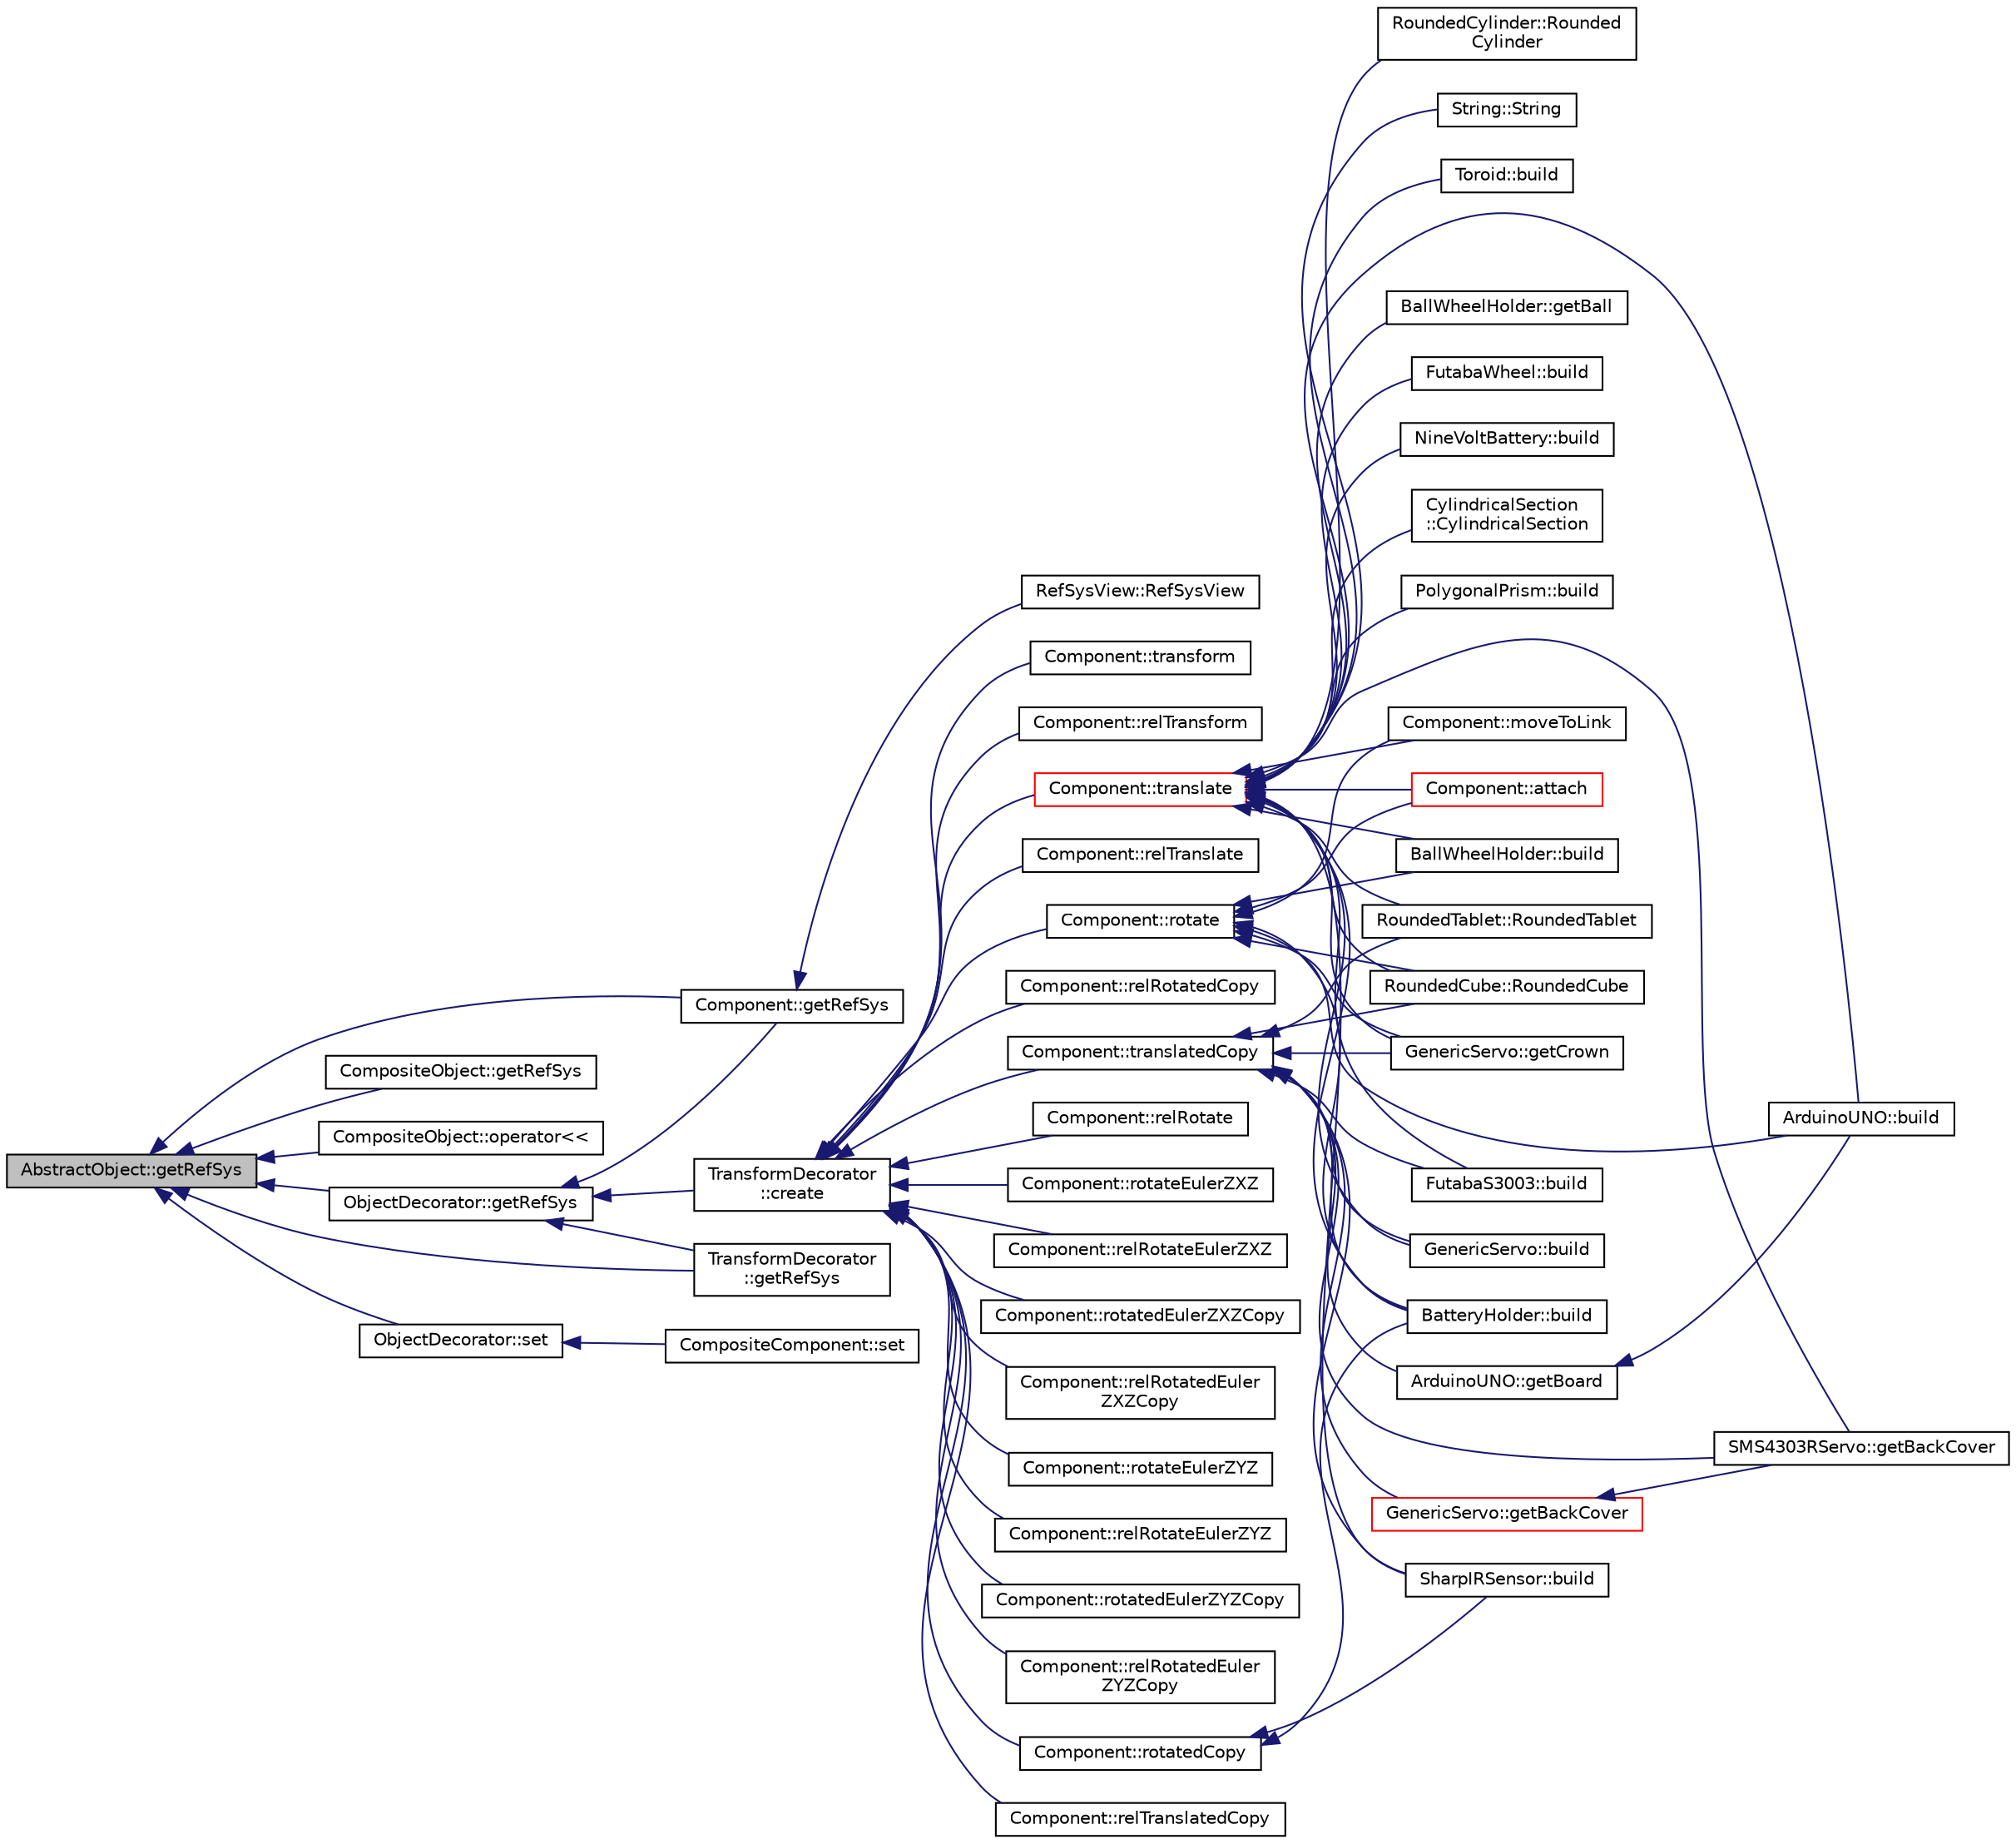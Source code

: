 digraph "AbstractObject::getRefSys"
{
  edge [fontname="Helvetica",fontsize="10",labelfontname="Helvetica",labelfontsize="10"];
  node [fontname="Helvetica",fontsize="10",shape=record];
  rankdir="LR";
  Node303 [label="AbstractObject::getRefSys",height=0.2,width=0.4,color="black", fillcolor="grey75", style="filled", fontcolor="black"];
  Node303 -> Node304 [dir="back",color="midnightblue",fontsize="10",style="solid",fontname="Helvetica"];
  Node304 [label="Component::getRefSys",height=0.2,width=0.4,color="black", fillcolor="white", style="filled",URL="$classComponent.html#aa3f50933e3474505fd241e6c9c1cf300"];
  Node304 -> Node305 [dir="back",color="midnightblue",fontsize="10",style="solid",fontname="Helvetica"];
  Node305 [label="RefSysView::RefSysView",height=0.2,width=0.4,color="black", fillcolor="white", style="filled",URL="$classRefSysView.html#a4f750fae643594a5914c732ea7ca2e8a"];
  Node303 -> Node306 [dir="back",color="midnightblue",fontsize="10",style="solid",fontname="Helvetica"];
  Node306 [label="CompositeObject::getRefSys",height=0.2,width=0.4,color="black", fillcolor="white", style="filled",URL="$classCompositeObject.html#a69fc4c82e6d0dea9b56dcc22c387b88c"];
  Node303 -> Node307 [dir="back",color="midnightblue",fontsize="10",style="solid",fontname="Helvetica"];
  Node307 [label="CompositeObject::operator\<\<",height=0.2,width=0.4,color="black", fillcolor="white", style="filled",URL="$classCompositeObject.html#abea6cea21b15c9db077332a70ff2a3ce",tooltip="Adds an object with insertor syntax. "];
  Node303 -> Node308 [dir="back",color="midnightblue",fontsize="10",style="solid",fontname="Helvetica"];
  Node308 [label="ObjectDecorator::getRefSys",height=0.2,width=0.4,color="black", fillcolor="white", style="filled",URL="$classObjectDecorator.html#ae730b62d7a577c130ff49300433016aa"];
  Node308 -> Node304 [dir="back",color="midnightblue",fontsize="10",style="solid",fontname="Helvetica"];
  Node308 -> Node309 [dir="back",color="midnightblue",fontsize="10",style="solid",fontname="Helvetica"];
  Node309 [label="TransformDecorator\l::getRefSys",height=0.2,width=0.4,color="black", fillcolor="white", style="filled",URL="$classTransformDecorator.html#a294baa9d24ae01b822100e1db870679d"];
  Node308 -> Node310 [dir="back",color="midnightblue",fontsize="10",style="solid",fontname="Helvetica"];
  Node310 [label="TransformDecorator\l::create",height=0.2,width=0.4,color="black", fillcolor="white", style="filled",URL="$classTransformDecorator.html#a0aa4971660b91bebb8ad53e682b00bd1",tooltip="Default factory method. "];
  Node310 -> Node311 [dir="back",color="midnightblue",fontsize="10",style="solid",fontname="Helvetica"];
  Node311 [label="Component::rotatedCopy",height=0.2,width=0.4,color="black", fillcolor="white", style="filled",URL="$classComponent.html#ad9de437a1628000f65fea65381e4c3d4",tooltip="Rotate the component. "];
  Node311 -> Node312 [dir="back",color="midnightblue",fontsize="10",style="solid",fontname="Helvetica"];
  Node312 [label="BatteryHolder::build",height=0.2,width=0.4,color="black", fillcolor="white", style="filled",URL="$classBatteryHolder.html#a31b5756aae7816ef88986302ec12303c",tooltip="Build the piece. "];
  Node311 -> Node313 [dir="back",color="midnightblue",fontsize="10",style="solid",fontname="Helvetica"];
  Node313 [label="SharpIRSensor::build",height=0.2,width=0.4,color="black", fillcolor="white", style="filled",URL="$classSharpIRSensor.html#a9358ae89493f89e94ecf763fa4f2f542",tooltip="Build the piece. "];
  Node310 -> Node314 [dir="back",color="midnightblue",fontsize="10",style="solid",fontname="Helvetica"];
  Node314 [label="Component::relRotatedCopy",height=0.2,width=0.4,color="black", fillcolor="white", style="filled",URL="$classComponent.html#ac55c1d200c06a40b1093e7c1874a81ea",tooltip="Rotate the component around its local reference system. "];
  Node310 -> Node315 [dir="back",color="midnightblue",fontsize="10",style="solid",fontname="Helvetica"];
  Node315 [label="Component::rotate",height=0.2,width=0.4,color="black", fillcolor="white", style="filled",URL="$classComponent.html#a5d02f92e62bd7a142dcc9c0dae0c908d",tooltip="Rotate the component. "];
  Node315 -> Node316 [dir="back",color="midnightblue",fontsize="10",style="solid",fontname="Helvetica"];
  Node316 [label="RoundedCube::RoundedCube",height=0.2,width=0.4,color="black", fillcolor="white", style="filled",URL="$classRoundedCube.html#ad0ba2fd7d94c9b93a559bb36ab5787bf",tooltip="Constructor. "];
  Node315 -> Node317 [dir="back",color="midnightblue",fontsize="10",style="solid",fontname="Helvetica"];
  Node317 [label="Component::moveToLink",height=0.2,width=0.4,color="black", fillcolor="white", style="filled",URL="$classComponent.html#a90358faa491581771a2677e8cdc00bfd",tooltip="Move To Link Function This method rotates and translates the component in order to place it at a link..."];
  Node315 -> Node318 [dir="back",color="midnightblue",fontsize="10",style="solid",fontname="Helvetica"];
  Node318 [label="Component::attach",height=0.2,width=0.4,color="red", fillcolor="white", style="filled",URL="$classComponent.html#a229e816c0585cc4452b0200e0e842d1c",tooltip="Attaches two components This method attaches attachment component to the componet, making the links fit together. "];
  Node315 -> Node321 [dir="back",color="midnightblue",fontsize="10",style="solid",fontname="Helvetica"];
  Node321 [label="ArduinoUNO::build",height=0.2,width=0.4,color="black", fillcolor="white", style="filled",URL="$classArduinoUNO.html#a3f36db05b8094951b6a0372fae99e390",tooltip="Build the piece. "];
  Node315 -> Node322 [dir="back",color="midnightblue",fontsize="10",style="solid",fontname="Helvetica"];
  Node322 [label="BallWheelHolder::build",height=0.2,width=0.4,color="black", fillcolor="white", style="filled",URL="$classBallWheelHolder.html#a5fdc4b7a1f329bf9e136abb14ce79066",tooltip="Build the piece. "];
  Node315 -> Node312 [dir="back",color="midnightblue",fontsize="10",style="solid",fontname="Helvetica"];
  Node315 -> Node323 [dir="back",color="midnightblue",fontsize="10",style="solid",fontname="Helvetica"];
  Node323 [label="GenericServo::getCrown",height=0.2,width=0.4,color="black", fillcolor="white", style="filled",URL="$classGenericServo.html#a495d0b7ab36c079972c4702359c5ec76",tooltip="returns a component only with the crown "];
  Node310 -> Node324 [dir="back",color="midnightblue",fontsize="10",style="solid",fontname="Helvetica"];
  Node324 [label="Component::relRotate",height=0.2,width=0.4,color="black", fillcolor="white", style="filled",URL="$classComponent.html#a2c3e5cf2bc1680e69b3268e7063cd1d8",tooltip="Rotate the component around its local reference system. "];
  Node310 -> Node325 [dir="back",color="midnightblue",fontsize="10",style="solid",fontname="Helvetica"];
  Node325 [label="Component::rotateEulerZXZ",height=0.2,width=0.4,color="black", fillcolor="white", style="filled",URL="$classComponent.html#a65626ffdf954959a05120a15daf04219",tooltip="Rotate the component with Euler Angles ZX&#39;Z&#39;&#39;. "];
  Node310 -> Node326 [dir="back",color="midnightblue",fontsize="10",style="solid",fontname="Helvetica"];
  Node326 [label="Component::relRotateEulerZXZ",height=0.2,width=0.4,color="black", fillcolor="white", style="filled",URL="$classComponent.html#a29263e0bb90f81f656e96f2d32c7779a",tooltip="Rotate the component with Euler Angles ZX&#39;Z&#39;&#39; around its local reference system. "];
  Node310 -> Node327 [dir="back",color="midnightblue",fontsize="10",style="solid",fontname="Helvetica"];
  Node327 [label="Component::rotatedEulerZXZCopy",height=0.2,width=0.4,color="black", fillcolor="white", style="filled",URL="$classComponent.html#a356ba279ad0e9897f67c55bcebc56cd1",tooltip="Rotate a copy of the component with Euler Angles ZX&#39;Z&#39;&#39;. "];
  Node310 -> Node328 [dir="back",color="midnightblue",fontsize="10",style="solid",fontname="Helvetica"];
  Node328 [label="Component::relRotatedEuler\lZXZCopy",height=0.2,width=0.4,color="black", fillcolor="white", style="filled",URL="$classComponent.html#aed22d90f781e4775efe024cf2bc63541",tooltip="Rotate a copy of the component with Euler Angles ZX&#39;Z&#39;&#39; around its local reference system..."];
  Node310 -> Node329 [dir="back",color="midnightblue",fontsize="10",style="solid",fontname="Helvetica"];
  Node329 [label="Component::rotateEulerZYZ",height=0.2,width=0.4,color="black", fillcolor="white", style="filled",URL="$classComponent.html#a495eab23b140a50437e90f84500803eb",tooltip="Rotate the component with Euler Angles ZY&#39;Z&#39;&#39;. "];
  Node310 -> Node330 [dir="back",color="midnightblue",fontsize="10",style="solid",fontname="Helvetica"];
  Node330 [label="Component::relRotateEulerZYZ",height=0.2,width=0.4,color="black", fillcolor="white", style="filled",URL="$classComponent.html#a04731b2276edc482d179889f9ac83a5a",tooltip="Rotate the component with Euler Angles ZY&#39;Z&#39;&#39; around its local reference system. "];
  Node310 -> Node331 [dir="back",color="midnightblue",fontsize="10",style="solid",fontname="Helvetica"];
  Node331 [label="Component::rotatedEulerZYZCopy",height=0.2,width=0.4,color="black", fillcolor="white", style="filled",URL="$classComponent.html#a1ad2043bd3b91ad39cf671b6c7becfa5",tooltip="Rotate a copy of the component with Euler Angles ZX&#39;Z&#39;&#39;. "];
  Node310 -> Node332 [dir="back",color="midnightblue",fontsize="10",style="solid",fontname="Helvetica"];
  Node332 [label="Component::relRotatedEuler\lZYZCopy",height=0.2,width=0.4,color="black", fillcolor="white", style="filled",URL="$classComponent.html#a8aa8baded83e217655004ea955e53379",tooltip="Rotate a copy of the component with Euler Angles ZX&#39;Z&#39;&#39; around its local reference system..."];
  Node310 -> Node333 [dir="back",color="midnightblue",fontsize="10",style="solid",fontname="Helvetica"];
  Node333 [label="Component::translatedCopy",height=0.2,width=0.4,color="black", fillcolor="white", style="filled",URL="$classComponent.html#a9b25cc8e1420561130218b7c360eab67",tooltip="Translate the component. "];
  Node333 -> Node316 [dir="back",color="midnightblue",fontsize="10",style="solid",fontname="Helvetica"];
  Node333 -> Node334 [dir="back",color="midnightblue",fontsize="10",style="solid",fontname="Helvetica"];
  Node334 [label="RoundedTablet::RoundedTablet",height=0.2,width=0.4,color="black", fillcolor="white", style="filled",URL="$classRoundedTablet.html#acb7bd8292117dbfba2b14e928a5f1d1e",tooltip="Constructor. "];
  Node333 -> Node335 [dir="back",color="midnightblue",fontsize="10",style="solid",fontname="Helvetica"];
  Node335 [label="ArduinoUNO::getBoard",height=0.2,width=0.4,color="black", fillcolor="white", style="filled",URL="$classArduinoUNO.html#a2765f8e142d0668f66270d15dfb30296",tooltip="returns a component only with the board "];
  Node335 -> Node321 [dir="back",color="midnightblue",fontsize="10",style="solid",fontname="Helvetica"];
  Node333 -> Node312 [dir="back",color="midnightblue",fontsize="10",style="solid",fontname="Helvetica"];
  Node333 -> Node336 [dir="back",color="midnightblue",fontsize="10",style="solid",fontname="Helvetica"];
  Node336 [label="FutabaS3003::build",height=0.2,width=0.4,color="black", fillcolor="white", style="filled",URL="$classFutabaS3003.html#a780e4ad25476f3d7962675c1b5e4fb03",tooltip="Build the piece. "];
  Node333 -> Node337 [dir="back",color="midnightblue",fontsize="10",style="solid",fontname="Helvetica"];
  Node337 [label="GenericServo::getBackCover",height=0.2,width=0.4,color="red", fillcolor="white", style="filled",URL="$classGenericServo.html#a93fe47b0ebffbe1c9c71e190fe92736c",tooltip="getBackCover "];
  Node337 -> Node338 [dir="back",color="midnightblue",fontsize="10",style="solid",fontname="Helvetica"];
  Node338 [label="SMS4303RServo::getBackCover",height=0.2,width=0.4,color="black", fillcolor="white", style="filled",URL="$classSMS4303RServo.html#aeec1aa712c347da1a5fe9ece738a9bdc",tooltip="getBackCover "];
  Node333 -> Node323 [dir="back",color="midnightblue",fontsize="10",style="solid",fontname="Helvetica"];
  Node333 -> Node340 [dir="back",color="midnightblue",fontsize="10",style="solid",fontname="Helvetica"];
  Node340 [label="GenericServo::build",height=0.2,width=0.4,color="black", fillcolor="white", style="filled",URL="$classGenericServo.html#a278c702f6e1e6ab5dc2d05964f3d14eb",tooltip="Build the piece. "];
  Node333 -> Node313 [dir="back",color="midnightblue",fontsize="10",style="solid",fontname="Helvetica"];
  Node333 -> Node338 [dir="back",color="midnightblue",fontsize="10",style="solid",fontname="Helvetica"];
  Node310 -> Node341 [dir="back",color="midnightblue",fontsize="10",style="solid",fontname="Helvetica"];
  Node341 [label="Component::relTranslatedCopy",height=0.2,width=0.4,color="black", fillcolor="white", style="filled",URL="$classComponent.html#ae38d7d4bc776ce28cd7a3811a262d0ed",tooltip="Translate the component wrt. to its local reference system. "];
  Node310 -> Node342 [dir="back",color="midnightblue",fontsize="10",style="solid",fontname="Helvetica"];
  Node342 [label="Component::transform",height=0.2,width=0.4,color="black", fillcolor="white", style="filled",URL="$classComponent.html#abfdd7b2784ca975181f2f9391a7a3e50"];
  Node310 -> Node343 [dir="back",color="midnightblue",fontsize="10",style="solid",fontname="Helvetica"];
  Node343 [label="Component::relTransform",height=0.2,width=0.4,color="black", fillcolor="white", style="filled",URL="$classComponent.html#a96438164cd3e438b3044c420c4bd2788"];
  Node310 -> Node344 [dir="back",color="midnightblue",fontsize="10",style="solid",fontname="Helvetica"];
  Node344 [label="Component::translate",height=0.2,width=0.4,color="red", fillcolor="white", style="filled",URL="$classComponent.html#a0df678527e9d0d65a749bbc5883a71af",tooltip="Translate the component. "];
  Node344 -> Node345 [dir="back",color="midnightblue",fontsize="10",style="solid",fontname="Helvetica"];
  Node345 [label="CylindricalSection\l::CylindricalSection",height=0.2,width=0.4,color="black", fillcolor="white", style="filled",URL="$classCylindricalSection.html#a72ba130be49d400a5a0aa0a365e7c900",tooltip="Constructor. "];
  Node344 -> Node346 [dir="back",color="midnightblue",fontsize="10",style="solid",fontname="Helvetica"];
  Node346 [label="PolygonalPrism::build",height=0.2,width=0.4,color="black", fillcolor="white", style="filled",URL="$classPolygonalPrism.html#a3915dd262cd305a5212b01dcb6494d04",tooltip="Build the piece. "];
  Node344 -> Node316 [dir="back",color="midnightblue",fontsize="10",style="solid",fontname="Helvetica"];
  Node344 -> Node347 [dir="back",color="midnightblue",fontsize="10",style="solid",fontname="Helvetica"];
  Node347 [label="RoundedCylinder::Rounded\lCylinder",height=0.2,width=0.4,color="black", fillcolor="white", style="filled",URL="$classRoundedCylinder.html#a71de022375f47005a38034c037d6dd2f",tooltip="Static factory method. "];
  Node344 -> Node334 [dir="back",color="midnightblue",fontsize="10",style="solid",fontname="Helvetica"];
  Node344 -> Node348 [dir="back",color="midnightblue",fontsize="10",style="solid",fontname="Helvetica"];
  Node348 [label="String::String",height=0.2,width=0.4,color="black", fillcolor="white", style="filled",URL="$classString.html#a9662ca94c4e2cd2a1b6fe723fd7ee6d7"];
  Node344 -> Node349 [dir="back",color="midnightblue",fontsize="10",style="solid",fontname="Helvetica"];
  Node349 [label="Toroid::build",height=0.2,width=0.4,color="black", fillcolor="white", style="filled",URL="$classToroid.html#a1f536ca45b977d2b16caddcfac37e8f2",tooltip="Build the piece. "];
  Node344 -> Node317 [dir="back",color="midnightblue",fontsize="10",style="solid",fontname="Helvetica"];
  Node344 -> Node318 [dir="back",color="midnightblue",fontsize="10",style="solid",fontname="Helvetica"];
  Node344 -> Node321 [dir="back",color="midnightblue",fontsize="10",style="solid",fontname="Helvetica"];
  Node344 -> Node322 [dir="back",color="midnightblue",fontsize="10",style="solid",fontname="Helvetica"];
  Node344 -> Node350 [dir="back",color="midnightblue",fontsize="10",style="solid",fontname="Helvetica"];
  Node350 [label="BallWheelHolder::getBall",height=0.2,width=0.4,color="black", fillcolor="white", style="filled",URL="$classBallWheelHolder.html#aa345c2a64731ffd98a8562c452b9115b"];
  Node344 -> Node312 [dir="back",color="midnightblue",fontsize="10",style="solid",fontname="Helvetica"];
  Node344 -> Node336 [dir="back",color="midnightblue",fontsize="10",style="solid",fontname="Helvetica"];
  Node344 -> Node351 [dir="back",color="midnightblue",fontsize="10",style="solid",fontname="Helvetica"];
  Node351 [label="FutabaWheel::build",height=0.2,width=0.4,color="black", fillcolor="white", style="filled",URL="$classFutabaWheel.html#a6dc7222f040225cbea58a7f52ab51bc1",tooltip="Build the piece. "];
  Node344 -> Node323 [dir="back",color="midnightblue",fontsize="10",style="solid",fontname="Helvetica"];
  Node344 -> Node340 [dir="back",color="midnightblue",fontsize="10",style="solid",fontname="Helvetica"];
  Node344 -> Node352 [dir="back",color="midnightblue",fontsize="10",style="solid",fontname="Helvetica"];
  Node352 [label="NineVoltBattery::build",height=0.2,width=0.4,color="black", fillcolor="white", style="filled",URL="$classNineVoltBattery.html#a47fdf8ed2d4de128b9acae2ced2cb9ef",tooltip="Build the piece. "];
  Node344 -> Node313 [dir="back",color="midnightblue",fontsize="10",style="solid",fontname="Helvetica"];
  Node344 -> Node338 [dir="back",color="midnightblue",fontsize="10",style="solid",fontname="Helvetica"];
  Node310 -> Node359 [dir="back",color="midnightblue",fontsize="10",style="solid",fontname="Helvetica"];
  Node359 [label="Component::relTranslate",height=0.2,width=0.4,color="black", fillcolor="white", style="filled",URL="$classComponent.html#a9c77e890ea15db01c38273975f9a56ad",tooltip="Translate the component wrt. to its local reference system. "];
  Node303 -> Node360 [dir="back",color="midnightblue",fontsize="10",style="solid",fontname="Helvetica"];
  Node360 [label="ObjectDecorator::set",height=0.2,width=0.4,color="black", fillcolor="white", style="filled",URL="$classObjectDecorator.html#a4251489dddda61864e787359e9edd148",tooltip="Set the internally hold pointer. "];
  Node360 -> Node361 [dir="back",color="midnightblue",fontsize="10",style="solid",fontname="Helvetica"];
  Node361 [label="CompositeComponent::set",height=0.2,width=0.4,color="black", fillcolor="white", style="filled",URL="$classCompositeComponent.html#add7fada87bbaf74e74be2c42304c98c4",tooltip="Set the internally hold pointer. "];
  Node303 -> Node309 [dir="back",color="midnightblue",fontsize="10",style="solid",fontname="Helvetica"];
}
